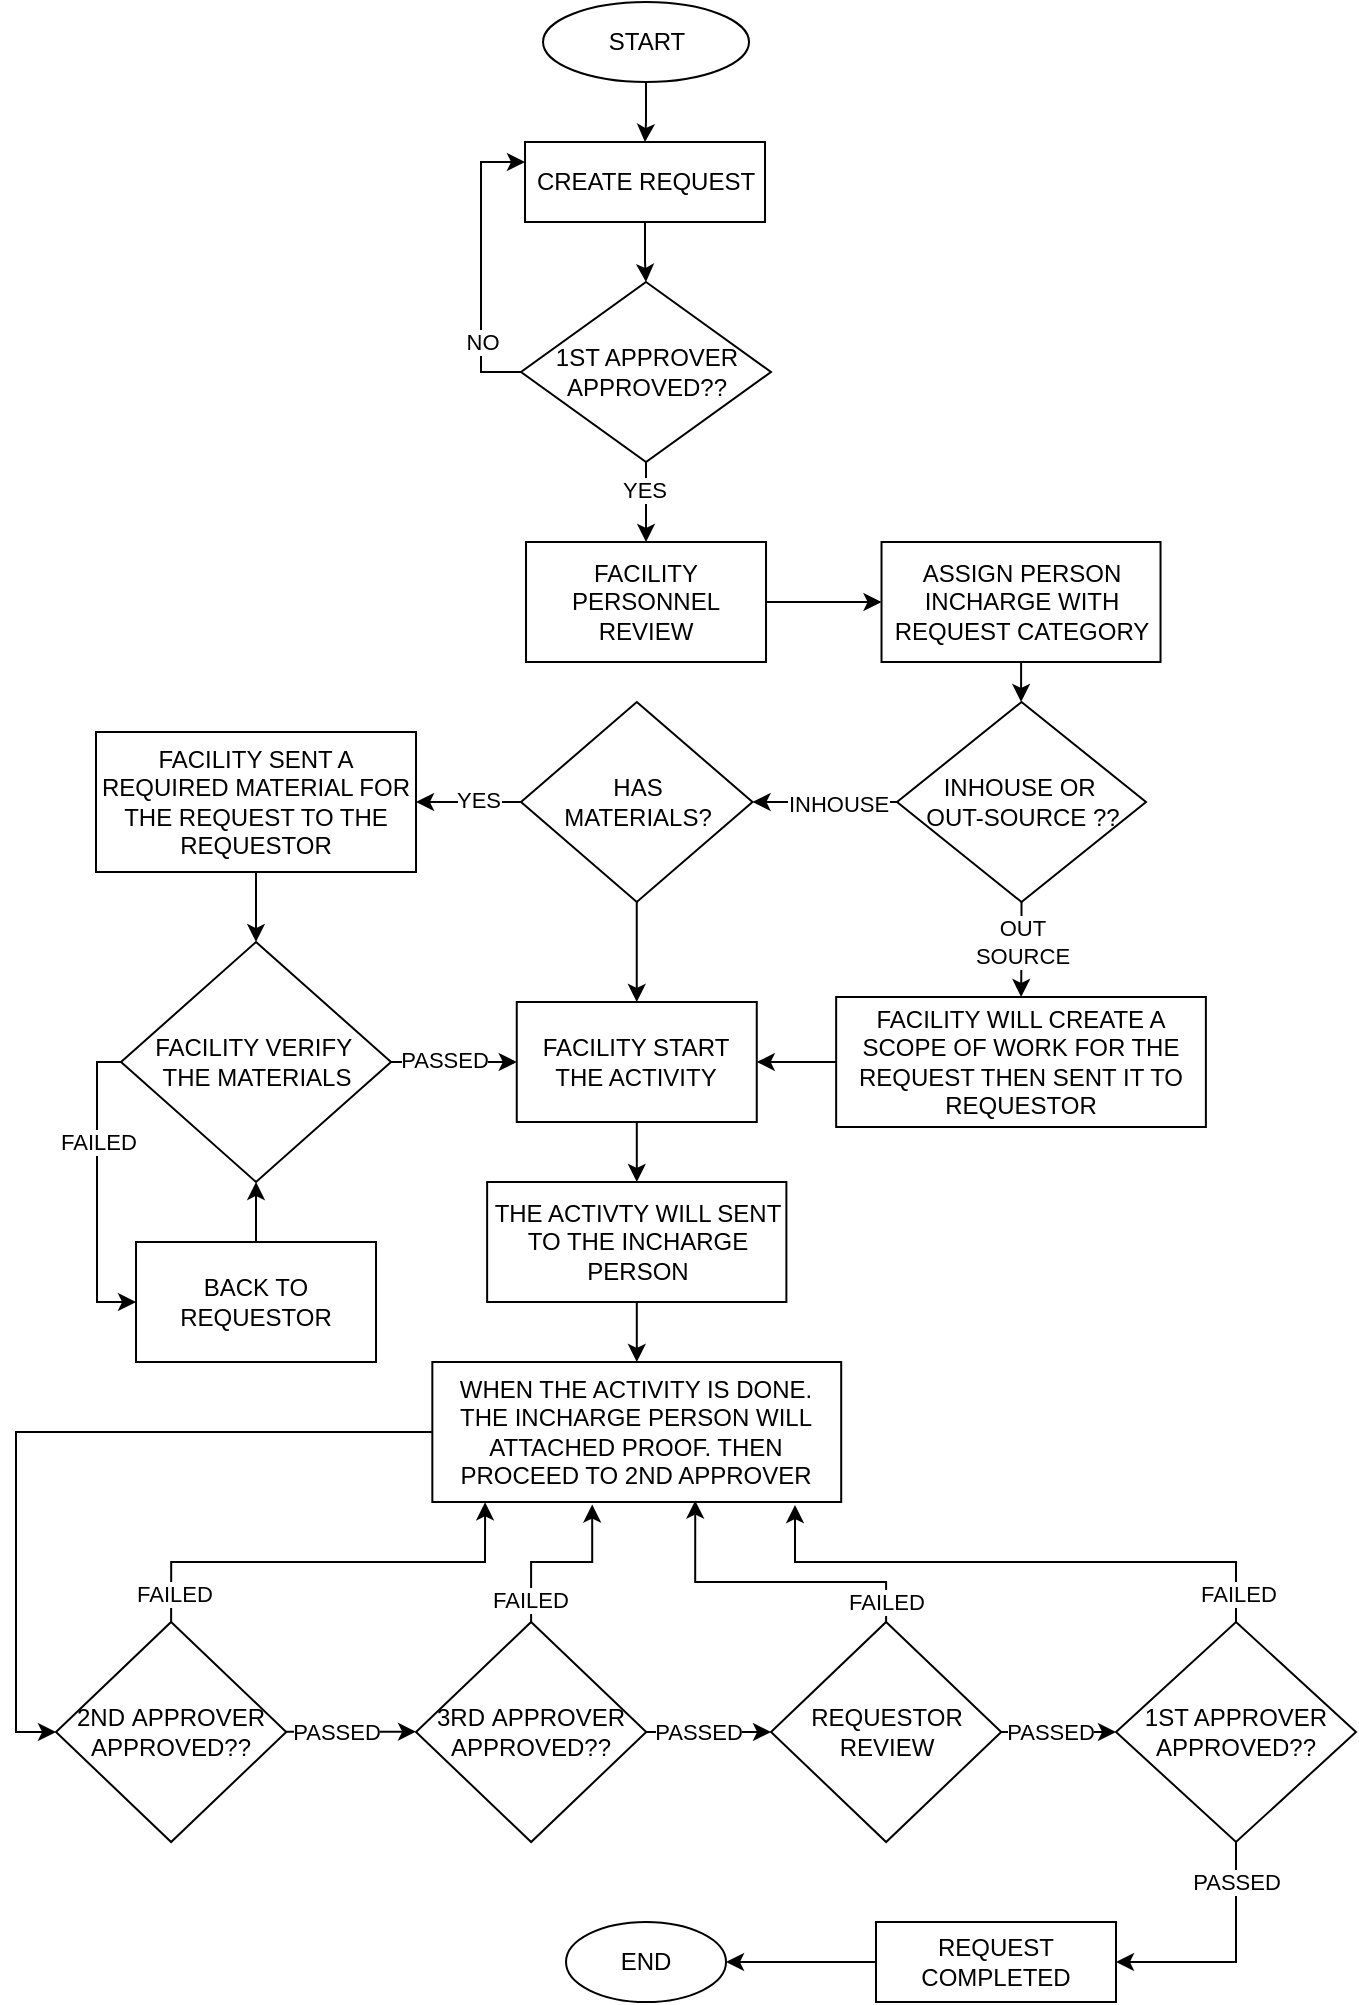<mxfile version="28.0.9">
  <diagram name="Page-1" id="KqmntbThpOuOFVzjJuNc">
    <mxGraphModel dx="2377" dy="1308" grid="1" gridSize="10" guides="1" tooltips="1" connect="1" arrows="1" fold="1" page="1" pageScale="1" pageWidth="850" pageHeight="1100" math="0" shadow="0">
      <root>
        <mxCell id="0" />
        <mxCell id="1" parent="0" />
        <mxCell id="mzn5P4DBW5ug80A-4Pqy-4" value="" style="edgeStyle=orthogonalEdgeStyle;rounded=0;orthogonalLoop=1;jettySize=auto;html=1;" parent="1" source="mzn5P4DBW5ug80A-4Pqy-1" target="mzn5P4DBW5ug80A-4Pqy-3" edge="1">
          <mxGeometry relative="1" as="geometry" />
        </mxCell>
        <mxCell id="mzn5P4DBW5ug80A-4Pqy-1" value="START" style="ellipse;whiteSpace=wrap;html=1;" parent="1" vertex="1">
          <mxGeometry x="363.51" y="40" width="103" height="40" as="geometry" />
        </mxCell>
        <mxCell id="mzn5P4DBW5ug80A-4Pqy-6" value="" style="edgeStyle=orthogonalEdgeStyle;rounded=0;orthogonalLoop=1;jettySize=auto;html=1;" parent="1" source="mzn5P4DBW5ug80A-4Pqy-3" target="mzn5P4DBW5ug80A-4Pqy-5" edge="1">
          <mxGeometry relative="1" as="geometry" />
        </mxCell>
        <mxCell id="mzn5P4DBW5ug80A-4Pqy-3" value="CREATE REQUEST" style="rounded=0;whiteSpace=wrap;html=1;" parent="1" vertex="1">
          <mxGeometry x="354.51" y="110" width="120" height="40" as="geometry" />
        </mxCell>
        <mxCell id="hs7QzX6rAlsoO4wkpSxL-4" value="" style="edgeStyle=orthogonalEdgeStyle;rounded=0;orthogonalLoop=1;jettySize=auto;html=1;" edge="1" parent="1" source="mzn5P4DBW5ug80A-4Pqy-5" target="hs7QzX6rAlsoO4wkpSxL-3">
          <mxGeometry relative="1" as="geometry" />
        </mxCell>
        <mxCell id="hs7QzX6rAlsoO4wkpSxL-15" value="YES" style="edgeLabel;html=1;align=center;verticalAlign=middle;resizable=0;points=[];" vertex="1" connectable="0" parent="hs7QzX6rAlsoO4wkpSxL-4">
          <mxGeometry x="-0.325" y="-1" relative="1" as="geometry">
            <mxPoint as="offset" />
          </mxGeometry>
        </mxCell>
        <mxCell id="mzn5P4DBW5ug80A-4Pqy-5" value="1ST APPROVER&lt;div&gt;APPROVED??&lt;/div&gt;" style="rhombus;whiteSpace=wrap;html=1;" parent="1" vertex="1">
          <mxGeometry x="352.51" y="180" width="125" height="90" as="geometry" />
        </mxCell>
        <mxCell id="mzn5P4DBW5ug80A-4Pqy-9" style="edgeStyle=orthogonalEdgeStyle;rounded=0;orthogonalLoop=1;jettySize=auto;html=1;entryX=0.003;entryY=0.437;entryDx=0;entryDy=0;entryPerimeter=0;exitX=0;exitY=0.5;exitDx=0;exitDy=0;" parent="1" source="mzn5P4DBW5ug80A-4Pqy-5" edge="1">
          <mxGeometry relative="1" as="geometry">
            <mxPoint x="352.15" y="217.52" as="sourcePoint" />
            <mxPoint x="354.51" y="120" as="targetPoint" />
            <Array as="points">
              <mxPoint x="332.51" y="225" />
              <mxPoint x="332.51" y="120" />
            </Array>
          </mxGeometry>
        </mxCell>
        <mxCell id="mzn5P4DBW5ug80A-4Pqy-11" value="NO" style="edgeLabel;html=1;align=center;verticalAlign=middle;resizable=0;points=[];" parent="mzn5P4DBW5ug80A-4Pqy-9" vertex="1" connectable="0">
          <mxGeometry x="-0.003" relative="1" as="geometry">
            <mxPoint y="38" as="offset" />
          </mxGeometry>
        </mxCell>
        <mxCell id="hs7QzX6rAlsoO4wkpSxL-6" value="" style="edgeStyle=orthogonalEdgeStyle;rounded=0;orthogonalLoop=1;jettySize=auto;html=1;" edge="1" parent="1" source="hs7QzX6rAlsoO4wkpSxL-3" target="hs7QzX6rAlsoO4wkpSxL-5">
          <mxGeometry relative="1" as="geometry" />
        </mxCell>
        <mxCell id="hs7QzX6rAlsoO4wkpSxL-3" value="FACILITY PERSONNEL REVIEW" style="whiteSpace=wrap;html=1;" vertex="1" parent="1">
          <mxGeometry x="355.01" y="310" width="120" height="60" as="geometry" />
        </mxCell>
        <mxCell id="hs7QzX6rAlsoO4wkpSxL-9" value="" style="edgeStyle=orthogonalEdgeStyle;rounded=0;orthogonalLoop=1;jettySize=auto;html=1;" edge="1" parent="1" source="hs7QzX6rAlsoO4wkpSxL-5" target="hs7QzX6rAlsoO4wkpSxL-8">
          <mxGeometry relative="1" as="geometry" />
        </mxCell>
        <mxCell id="hs7QzX6rAlsoO4wkpSxL-5" value="ASSIGN PERSON INCHARGE WITH REQUEST CATEGORY" style="whiteSpace=wrap;html=1;" vertex="1" parent="1">
          <mxGeometry x="532.76" y="310" width="139.5" height="60" as="geometry" />
        </mxCell>
        <mxCell id="hs7QzX6rAlsoO4wkpSxL-13" value="" style="edgeStyle=orthogonalEdgeStyle;rounded=0;orthogonalLoop=1;jettySize=auto;html=1;" edge="1" parent="1" source="hs7QzX6rAlsoO4wkpSxL-8" target="hs7QzX6rAlsoO4wkpSxL-12">
          <mxGeometry relative="1" as="geometry" />
        </mxCell>
        <mxCell id="hs7QzX6rAlsoO4wkpSxL-14" value="INHOUSE" style="edgeLabel;html=1;align=center;verticalAlign=middle;resizable=0;points=[];" vertex="1" connectable="0" parent="hs7QzX6rAlsoO4wkpSxL-13">
          <mxGeometry x="-0.165" y="1" relative="1" as="geometry">
            <mxPoint as="offset" />
          </mxGeometry>
        </mxCell>
        <mxCell id="hs7QzX6rAlsoO4wkpSxL-41" value="" style="edgeStyle=orthogonalEdgeStyle;rounded=0;orthogonalLoop=1;jettySize=auto;html=1;" edge="1" parent="1" source="hs7QzX6rAlsoO4wkpSxL-8" target="hs7QzX6rAlsoO4wkpSxL-40">
          <mxGeometry relative="1" as="geometry" />
        </mxCell>
        <mxCell id="hs7QzX6rAlsoO4wkpSxL-42" value="OUT&lt;div&gt;SOURCE&lt;/div&gt;" style="edgeLabel;html=1;align=center;verticalAlign=middle;resizable=0;points=[];" vertex="1" connectable="0" parent="hs7QzX6rAlsoO4wkpSxL-41">
          <mxGeometry x="-0.161" y="-1" relative="1" as="geometry">
            <mxPoint x="1" as="offset" />
          </mxGeometry>
        </mxCell>
        <mxCell id="hs7QzX6rAlsoO4wkpSxL-8" value="INHOUSE OR&amp;nbsp;&lt;div&gt;OUT-SOURCE ??&lt;/div&gt;" style="rhombus;whiteSpace=wrap;html=1;" vertex="1" parent="1">
          <mxGeometry x="540.51" y="390" width="124.5" height="100" as="geometry" />
        </mxCell>
        <mxCell id="hs7QzX6rAlsoO4wkpSxL-17" value="" style="edgeStyle=orthogonalEdgeStyle;rounded=0;orthogonalLoop=1;jettySize=auto;html=1;" edge="1" parent="1" source="hs7QzX6rAlsoO4wkpSxL-12" target="hs7QzX6rAlsoO4wkpSxL-16">
          <mxGeometry relative="1" as="geometry" />
        </mxCell>
        <mxCell id="hs7QzX6rAlsoO4wkpSxL-18" value="YES" style="edgeLabel;html=1;align=center;verticalAlign=middle;resizable=0;points=[];" vertex="1" connectable="0" parent="hs7QzX6rAlsoO4wkpSxL-17">
          <mxGeometry x="-0.18" y="-1" relative="1" as="geometry">
            <mxPoint as="offset" />
          </mxGeometry>
        </mxCell>
        <mxCell id="hs7QzX6rAlsoO4wkpSxL-32" style="edgeStyle=orthogonalEdgeStyle;rounded=0;orthogonalLoop=1;jettySize=auto;html=1;entryX=0.5;entryY=0;entryDx=0;entryDy=0;" edge="1" parent="1" source="hs7QzX6rAlsoO4wkpSxL-12" target="hs7QzX6rAlsoO4wkpSxL-30">
          <mxGeometry relative="1" as="geometry" />
        </mxCell>
        <mxCell id="hs7QzX6rAlsoO4wkpSxL-12" value="HAS&lt;br&gt;&lt;div&gt;MATERIALS?&lt;/div&gt;" style="rhombus;whiteSpace=wrap;html=1;" vertex="1" parent="1">
          <mxGeometry x="352.51" y="390" width="115.75" height="100" as="geometry" />
        </mxCell>
        <mxCell id="hs7QzX6rAlsoO4wkpSxL-20" value="" style="edgeStyle=orthogonalEdgeStyle;rounded=0;orthogonalLoop=1;jettySize=auto;html=1;" edge="1" parent="1" source="hs7QzX6rAlsoO4wkpSxL-16" target="hs7QzX6rAlsoO4wkpSxL-19">
          <mxGeometry relative="1" as="geometry" />
        </mxCell>
        <mxCell id="hs7QzX6rAlsoO4wkpSxL-16" value="FACILITY SENT A REQUIRED MATERIAL FOR THE REQUEST TO THE REQUESTOR" style="whiteSpace=wrap;html=1;" vertex="1" parent="1">
          <mxGeometry x="140" y="405" width="160.01" height="70" as="geometry" />
        </mxCell>
        <mxCell id="hs7QzX6rAlsoO4wkpSxL-31" value="" style="edgeStyle=orthogonalEdgeStyle;rounded=0;orthogonalLoop=1;jettySize=auto;html=1;" edge="1" parent="1" source="hs7QzX6rAlsoO4wkpSxL-19" target="hs7QzX6rAlsoO4wkpSxL-30">
          <mxGeometry relative="1" as="geometry" />
        </mxCell>
        <mxCell id="hs7QzX6rAlsoO4wkpSxL-33" value="PASSED" style="edgeLabel;html=1;align=center;verticalAlign=middle;resizable=0;points=[];" vertex="1" connectable="0" parent="hs7QzX6rAlsoO4wkpSxL-31">
          <mxGeometry x="-0.158" y="1" relative="1" as="geometry">
            <mxPoint as="offset" />
          </mxGeometry>
        </mxCell>
        <mxCell id="hs7QzX6rAlsoO4wkpSxL-38" style="edgeStyle=orthogonalEdgeStyle;rounded=0;orthogonalLoop=1;jettySize=auto;html=1;entryX=0;entryY=0.5;entryDx=0;entryDy=0;" edge="1" parent="1" source="hs7QzX6rAlsoO4wkpSxL-19" target="hs7QzX6rAlsoO4wkpSxL-21">
          <mxGeometry relative="1" as="geometry">
            <Array as="points">
              <mxPoint x="140.51" y="570" />
              <mxPoint x="140.51" y="690" />
            </Array>
          </mxGeometry>
        </mxCell>
        <mxCell id="hs7QzX6rAlsoO4wkpSxL-39" value="FAILED" style="edgeLabel;html=1;align=center;verticalAlign=middle;resizable=0;points=[];" vertex="1" connectable="0" parent="hs7QzX6rAlsoO4wkpSxL-38">
          <mxGeometry x="-0.314" relative="1" as="geometry">
            <mxPoint as="offset" />
          </mxGeometry>
        </mxCell>
        <mxCell id="hs7QzX6rAlsoO4wkpSxL-19" value="FACILITY VERIFY&amp;nbsp;&lt;div&gt;THE MATERIALS&lt;/div&gt;" style="rhombus;whiteSpace=wrap;html=1;" vertex="1" parent="1">
          <mxGeometry x="152.51" y="510" width="135" height="120" as="geometry" />
        </mxCell>
        <mxCell id="hs7QzX6rAlsoO4wkpSxL-21" value="BACK TO REQUESTOR" style="whiteSpace=wrap;html=1;" vertex="1" parent="1">
          <mxGeometry x="160.01" y="660" width="120" height="60" as="geometry" />
        </mxCell>
        <mxCell id="hs7QzX6rAlsoO4wkpSxL-45" value="" style="edgeStyle=orthogonalEdgeStyle;rounded=0;orthogonalLoop=1;jettySize=auto;html=1;" edge="1" parent="1" source="hs7QzX6rAlsoO4wkpSxL-30" target="hs7QzX6rAlsoO4wkpSxL-44">
          <mxGeometry relative="1" as="geometry" />
        </mxCell>
        <mxCell id="hs7QzX6rAlsoO4wkpSxL-30" value="FACILITY START THE ACTIVITY" style="whiteSpace=wrap;html=1;" vertex="1" parent="1">
          <mxGeometry x="350.38" y="540" width="120" height="60" as="geometry" />
        </mxCell>
        <mxCell id="hs7QzX6rAlsoO4wkpSxL-37" style="edgeStyle=orthogonalEdgeStyle;rounded=0;orthogonalLoop=1;jettySize=auto;html=1;entryX=0.5;entryY=1;entryDx=0;entryDy=0;" edge="1" parent="1" source="hs7QzX6rAlsoO4wkpSxL-21" target="hs7QzX6rAlsoO4wkpSxL-19">
          <mxGeometry relative="1" as="geometry" />
        </mxCell>
        <mxCell id="hs7QzX6rAlsoO4wkpSxL-43" style="edgeStyle=orthogonalEdgeStyle;rounded=0;orthogonalLoop=1;jettySize=auto;html=1;entryX=1;entryY=0.5;entryDx=0;entryDy=0;" edge="1" parent="1" source="hs7QzX6rAlsoO4wkpSxL-40" target="hs7QzX6rAlsoO4wkpSxL-30">
          <mxGeometry relative="1" as="geometry" />
        </mxCell>
        <mxCell id="hs7QzX6rAlsoO4wkpSxL-40" value="FACILITY WILL CREATE A SCOPE OF WORK FOR THE REQUEST THEN SENT IT TO REQUESTOR" style="whiteSpace=wrap;html=1;" vertex="1" parent="1">
          <mxGeometry x="510.08" y="537.5" width="184.86" height="65" as="geometry" />
        </mxCell>
        <mxCell id="hs7QzX6rAlsoO4wkpSxL-47" value="" style="edgeStyle=orthogonalEdgeStyle;rounded=0;orthogonalLoop=1;jettySize=auto;html=1;" edge="1" parent="1" source="hs7QzX6rAlsoO4wkpSxL-44" target="hs7QzX6rAlsoO4wkpSxL-46">
          <mxGeometry relative="1" as="geometry" />
        </mxCell>
        <mxCell id="hs7QzX6rAlsoO4wkpSxL-44" value="THE ACTIVTY WILL SENT TO THE INCHARGE PERSON" style="whiteSpace=wrap;html=1;" vertex="1" parent="1">
          <mxGeometry x="335.57" y="630" width="149.62" height="60" as="geometry" />
        </mxCell>
        <mxCell id="hs7QzX6rAlsoO4wkpSxL-58" style="edgeStyle=orthogonalEdgeStyle;rounded=0;orthogonalLoop=1;jettySize=auto;html=1;entryX=0;entryY=0.5;entryDx=0;entryDy=0;" edge="1" parent="1" source="hs7QzX6rAlsoO4wkpSxL-46" target="hs7QzX6rAlsoO4wkpSxL-48">
          <mxGeometry relative="1" as="geometry" />
        </mxCell>
        <mxCell id="hs7QzX6rAlsoO4wkpSxL-46" value="WHEN THE ACTIVITY IS DONE. THE INCHARGE PERSON WILL ATTACHED PROOF. THEN PROCEED TO 2ND APPROVER" style="whiteSpace=wrap;html=1;" vertex="1" parent="1">
          <mxGeometry x="308.17" y="720" width="204.43" height="70" as="geometry" />
        </mxCell>
        <mxCell id="hs7QzX6rAlsoO4wkpSxL-59" style="edgeStyle=orthogonalEdgeStyle;rounded=0;orthogonalLoop=1;jettySize=auto;html=1;entryX=0;entryY=0.5;entryDx=0;entryDy=0;" edge="1" parent="1">
          <mxGeometry relative="1" as="geometry">
            <mxPoint x="235.11" y="904.83" as="sourcePoint" />
            <mxPoint x="300.01" y="904.83" as="targetPoint" />
          </mxGeometry>
        </mxCell>
        <mxCell id="hs7QzX6rAlsoO4wkpSxL-60" value="PASSED" style="edgeLabel;html=1;align=center;verticalAlign=middle;resizable=0;points=[];" vertex="1" connectable="0" parent="hs7QzX6rAlsoO4wkpSxL-59">
          <mxGeometry x="-0.288" y="1" relative="1" as="geometry">
            <mxPoint x="2" y="1" as="offset" />
          </mxGeometry>
        </mxCell>
        <mxCell id="hs7QzX6rAlsoO4wkpSxL-48" value="2ND&amp;nbsp;&lt;span style=&quot;background-color: transparent; color: light-dark(rgb(0, 0, 0), rgb(255, 255, 255));&quot;&gt;APPROVER&lt;/span&gt;&lt;div&gt;&lt;div&gt;APPROVED??&lt;/div&gt;&lt;/div&gt;" style="rhombus;whiteSpace=wrap;html=1;" vertex="1" parent="1">
          <mxGeometry x="120" y="850" width="115.11" height="110" as="geometry" />
        </mxCell>
        <mxCell id="hs7QzX6rAlsoO4wkpSxL-66" style="edgeStyle=orthogonalEdgeStyle;rounded=0;orthogonalLoop=1;jettySize=auto;html=1;entryX=0;entryY=0.5;entryDx=0;entryDy=0;" edge="1" parent="1" source="hs7QzX6rAlsoO4wkpSxL-52" target="hs7QzX6rAlsoO4wkpSxL-56">
          <mxGeometry relative="1" as="geometry" />
        </mxCell>
        <mxCell id="hs7QzX6rAlsoO4wkpSxL-67" value="PASSED" style="edgeLabel;html=1;align=center;verticalAlign=middle;resizable=0;points=[];" vertex="1" connectable="0" parent="hs7QzX6rAlsoO4wkpSxL-66">
          <mxGeometry x="-0.18" y="1" relative="1" as="geometry">
            <mxPoint y="1" as="offset" />
          </mxGeometry>
        </mxCell>
        <mxCell id="hs7QzX6rAlsoO4wkpSxL-52" value="3RD&amp;nbsp;&lt;span style=&quot;background-color: transparent; color: light-dark(rgb(0, 0, 0), rgb(255, 255, 255));&quot;&gt;APPROVER&lt;/span&gt;&lt;div&gt;&lt;div&gt;APPROVED??&lt;/div&gt;&lt;/div&gt;" style="rhombus;whiteSpace=wrap;html=1;" vertex="1" parent="1">
          <mxGeometry x="300.01" y="850" width="115.11" height="110" as="geometry" />
        </mxCell>
        <mxCell id="hs7QzX6rAlsoO4wkpSxL-70" style="edgeStyle=orthogonalEdgeStyle;rounded=0;orthogonalLoop=1;jettySize=auto;html=1;entryX=0;entryY=0.5;entryDx=0;entryDy=0;" edge="1" parent="1" source="hs7QzX6rAlsoO4wkpSxL-56" target="hs7QzX6rAlsoO4wkpSxL-57">
          <mxGeometry relative="1" as="geometry" />
        </mxCell>
        <mxCell id="hs7QzX6rAlsoO4wkpSxL-71" value="PASSED" style="edgeLabel;html=1;align=center;verticalAlign=middle;resizable=0;points=[];" vertex="1" connectable="0" parent="hs7QzX6rAlsoO4wkpSxL-70">
          <mxGeometry x="-0.15" relative="1" as="geometry">
            <mxPoint as="offset" />
          </mxGeometry>
        </mxCell>
        <mxCell id="hs7QzX6rAlsoO4wkpSxL-56" value="REQUESTOR REVIEW" style="rhombus;whiteSpace=wrap;html=1;" vertex="1" parent="1">
          <mxGeometry x="477.51" y="850" width="115.11" height="110" as="geometry" />
        </mxCell>
        <mxCell id="hs7QzX6rAlsoO4wkpSxL-75" value="" style="edgeStyle=orthogonalEdgeStyle;rounded=0;orthogonalLoop=1;jettySize=auto;html=1;" edge="1" parent="1" target="hs7QzX6rAlsoO4wkpSxL-74">
          <mxGeometry relative="1" as="geometry">
            <mxPoint x="710" y="950" as="sourcePoint" />
            <Array as="points">
              <mxPoint x="710" y="1020" />
            </Array>
          </mxGeometry>
        </mxCell>
        <mxCell id="hs7QzX6rAlsoO4wkpSxL-76" value="PASSED" style="edgeLabel;html=1;align=center;verticalAlign=middle;resizable=0;points=[];" vertex="1" connectable="0" parent="hs7QzX6rAlsoO4wkpSxL-75">
          <mxGeometry x="-0.741" y="-2" relative="1" as="geometry">
            <mxPoint x="2" y="13" as="offset" />
          </mxGeometry>
        </mxCell>
        <mxCell id="hs7QzX6rAlsoO4wkpSxL-57" value="1ST APPROVER&lt;div&gt;APPROVED??&lt;/div&gt;" style="rhombus;whiteSpace=wrap;html=1;" vertex="1" parent="1">
          <mxGeometry x="650" y="850" width="120" height="110" as="geometry" />
        </mxCell>
        <mxCell id="hs7QzX6rAlsoO4wkpSxL-61" style="edgeStyle=orthogonalEdgeStyle;rounded=0;orthogonalLoop=1;jettySize=auto;html=1;exitX=0.5;exitY=0;exitDx=0;exitDy=0;entryX=0.129;entryY=1.002;entryDx=0;entryDy=0;entryPerimeter=0;" edge="1" parent="1" source="hs7QzX6rAlsoO4wkpSxL-48" target="hs7QzX6rAlsoO4wkpSxL-46">
          <mxGeometry relative="1" as="geometry" />
        </mxCell>
        <mxCell id="hs7QzX6rAlsoO4wkpSxL-62" value="FAILED" style="edgeLabel;html=1;align=center;verticalAlign=middle;resizable=0;points=[];" vertex="1" connectable="0" parent="hs7QzX6rAlsoO4wkpSxL-61">
          <mxGeometry x="-0.871" y="-1" relative="1" as="geometry">
            <mxPoint as="offset" />
          </mxGeometry>
        </mxCell>
        <mxCell id="hs7QzX6rAlsoO4wkpSxL-63" style="edgeStyle=orthogonalEdgeStyle;rounded=0;orthogonalLoop=1;jettySize=auto;html=1;entryX=0.391;entryY=1.018;entryDx=0;entryDy=0;entryPerimeter=0;" edge="1" parent="1" source="hs7QzX6rAlsoO4wkpSxL-52" target="hs7QzX6rAlsoO4wkpSxL-46">
          <mxGeometry relative="1" as="geometry" />
        </mxCell>
        <mxCell id="hs7QzX6rAlsoO4wkpSxL-64" value="FAILED" style="edgeLabel;html=1;align=center;verticalAlign=middle;resizable=0;points=[];" vertex="1" connectable="0" parent="hs7QzX6rAlsoO4wkpSxL-63">
          <mxGeometry x="-0.75" y="1" relative="1" as="geometry">
            <mxPoint as="offset" />
          </mxGeometry>
        </mxCell>
        <mxCell id="hs7QzX6rAlsoO4wkpSxL-68" style="edgeStyle=orthogonalEdgeStyle;rounded=0;orthogonalLoop=1;jettySize=auto;html=1;entryX=0.643;entryY=0.99;entryDx=0;entryDy=0;entryPerimeter=0;" edge="1" parent="1" source="hs7QzX6rAlsoO4wkpSxL-56" target="hs7QzX6rAlsoO4wkpSxL-46">
          <mxGeometry relative="1" as="geometry">
            <Array as="points">
              <mxPoint x="535" y="830" />
              <mxPoint x="440" y="830" />
            </Array>
          </mxGeometry>
        </mxCell>
        <mxCell id="hs7QzX6rAlsoO4wkpSxL-69" value="FAILED" style="edgeLabel;html=1;align=center;verticalAlign=middle;resizable=0;points=[];" vertex="1" connectable="0" parent="hs7QzX6rAlsoO4wkpSxL-68">
          <mxGeometry x="-0.766" relative="1" as="geometry">
            <mxPoint y="8" as="offset" />
          </mxGeometry>
        </mxCell>
        <mxCell id="hs7QzX6rAlsoO4wkpSxL-72" style="edgeStyle=orthogonalEdgeStyle;rounded=0;orthogonalLoop=1;jettySize=auto;html=1;entryX=0.887;entryY=1.022;entryDx=0;entryDy=0;entryPerimeter=0;" edge="1" parent="1" source="hs7QzX6rAlsoO4wkpSxL-57" target="hs7QzX6rAlsoO4wkpSxL-46">
          <mxGeometry relative="1" as="geometry">
            <Array as="points">
              <mxPoint x="710" y="820" />
              <mxPoint x="490" y="820" />
            </Array>
          </mxGeometry>
        </mxCell>
        <mxCell id="hs7QzX6rAlsoO4wkpSxL-73" value="FAILED" style="edgeLabel;html=1;align=center;verticalAlign=middle;resizable=0;points=[];" vertex="1" connectable="0" parent="hs7QzX6rAlsoO4wkpSxL-72">
          <mxGeometry x="-0.896" y="-1" relative="1" as="geometry">
            <mxPoint as="offset" />
          </mxGeometry>
        </mxCell>
        <mxCell id="hs7QzX6rAlsoO4wkpSxL-78" value="" style="edgeStyle=orthogonalEdgeStyle;rounded=0;orthogonalLoop=1;jettySize=auto;html=1;" edge="1" parent="1" source="hs7QzX6rAlsoO4wkpSxL-74" target="hs7QzX6rAlsoO4wkpSxL-77">
          <mxGeometry relative="1" as="geometry" />
        </mxCell>
        <mxCell id="hs7QzX6rAlsoO4wkpSxL-74" value="REQUEST COMPLETED" style="whiteSpace=wrap;html=1;" vertex="1" parent="1">
          <mxGeometry x="530" y="1000" width="120" height="40" as="geometry" />
        </mxCell>
        <mxCell id="hs7QzX6rAlsoO4wkpSxL-77" value="END" style="ellipse;whiteSpace=wrap;html=1;" vertex="1" parent="1">
          <mxGeometry x="375.01" y="1000" width="80" height="40" as="geometry" />
        </mxCell>
      </root>
    </mxGraphModel>
  </diagram>
</mxfile>
